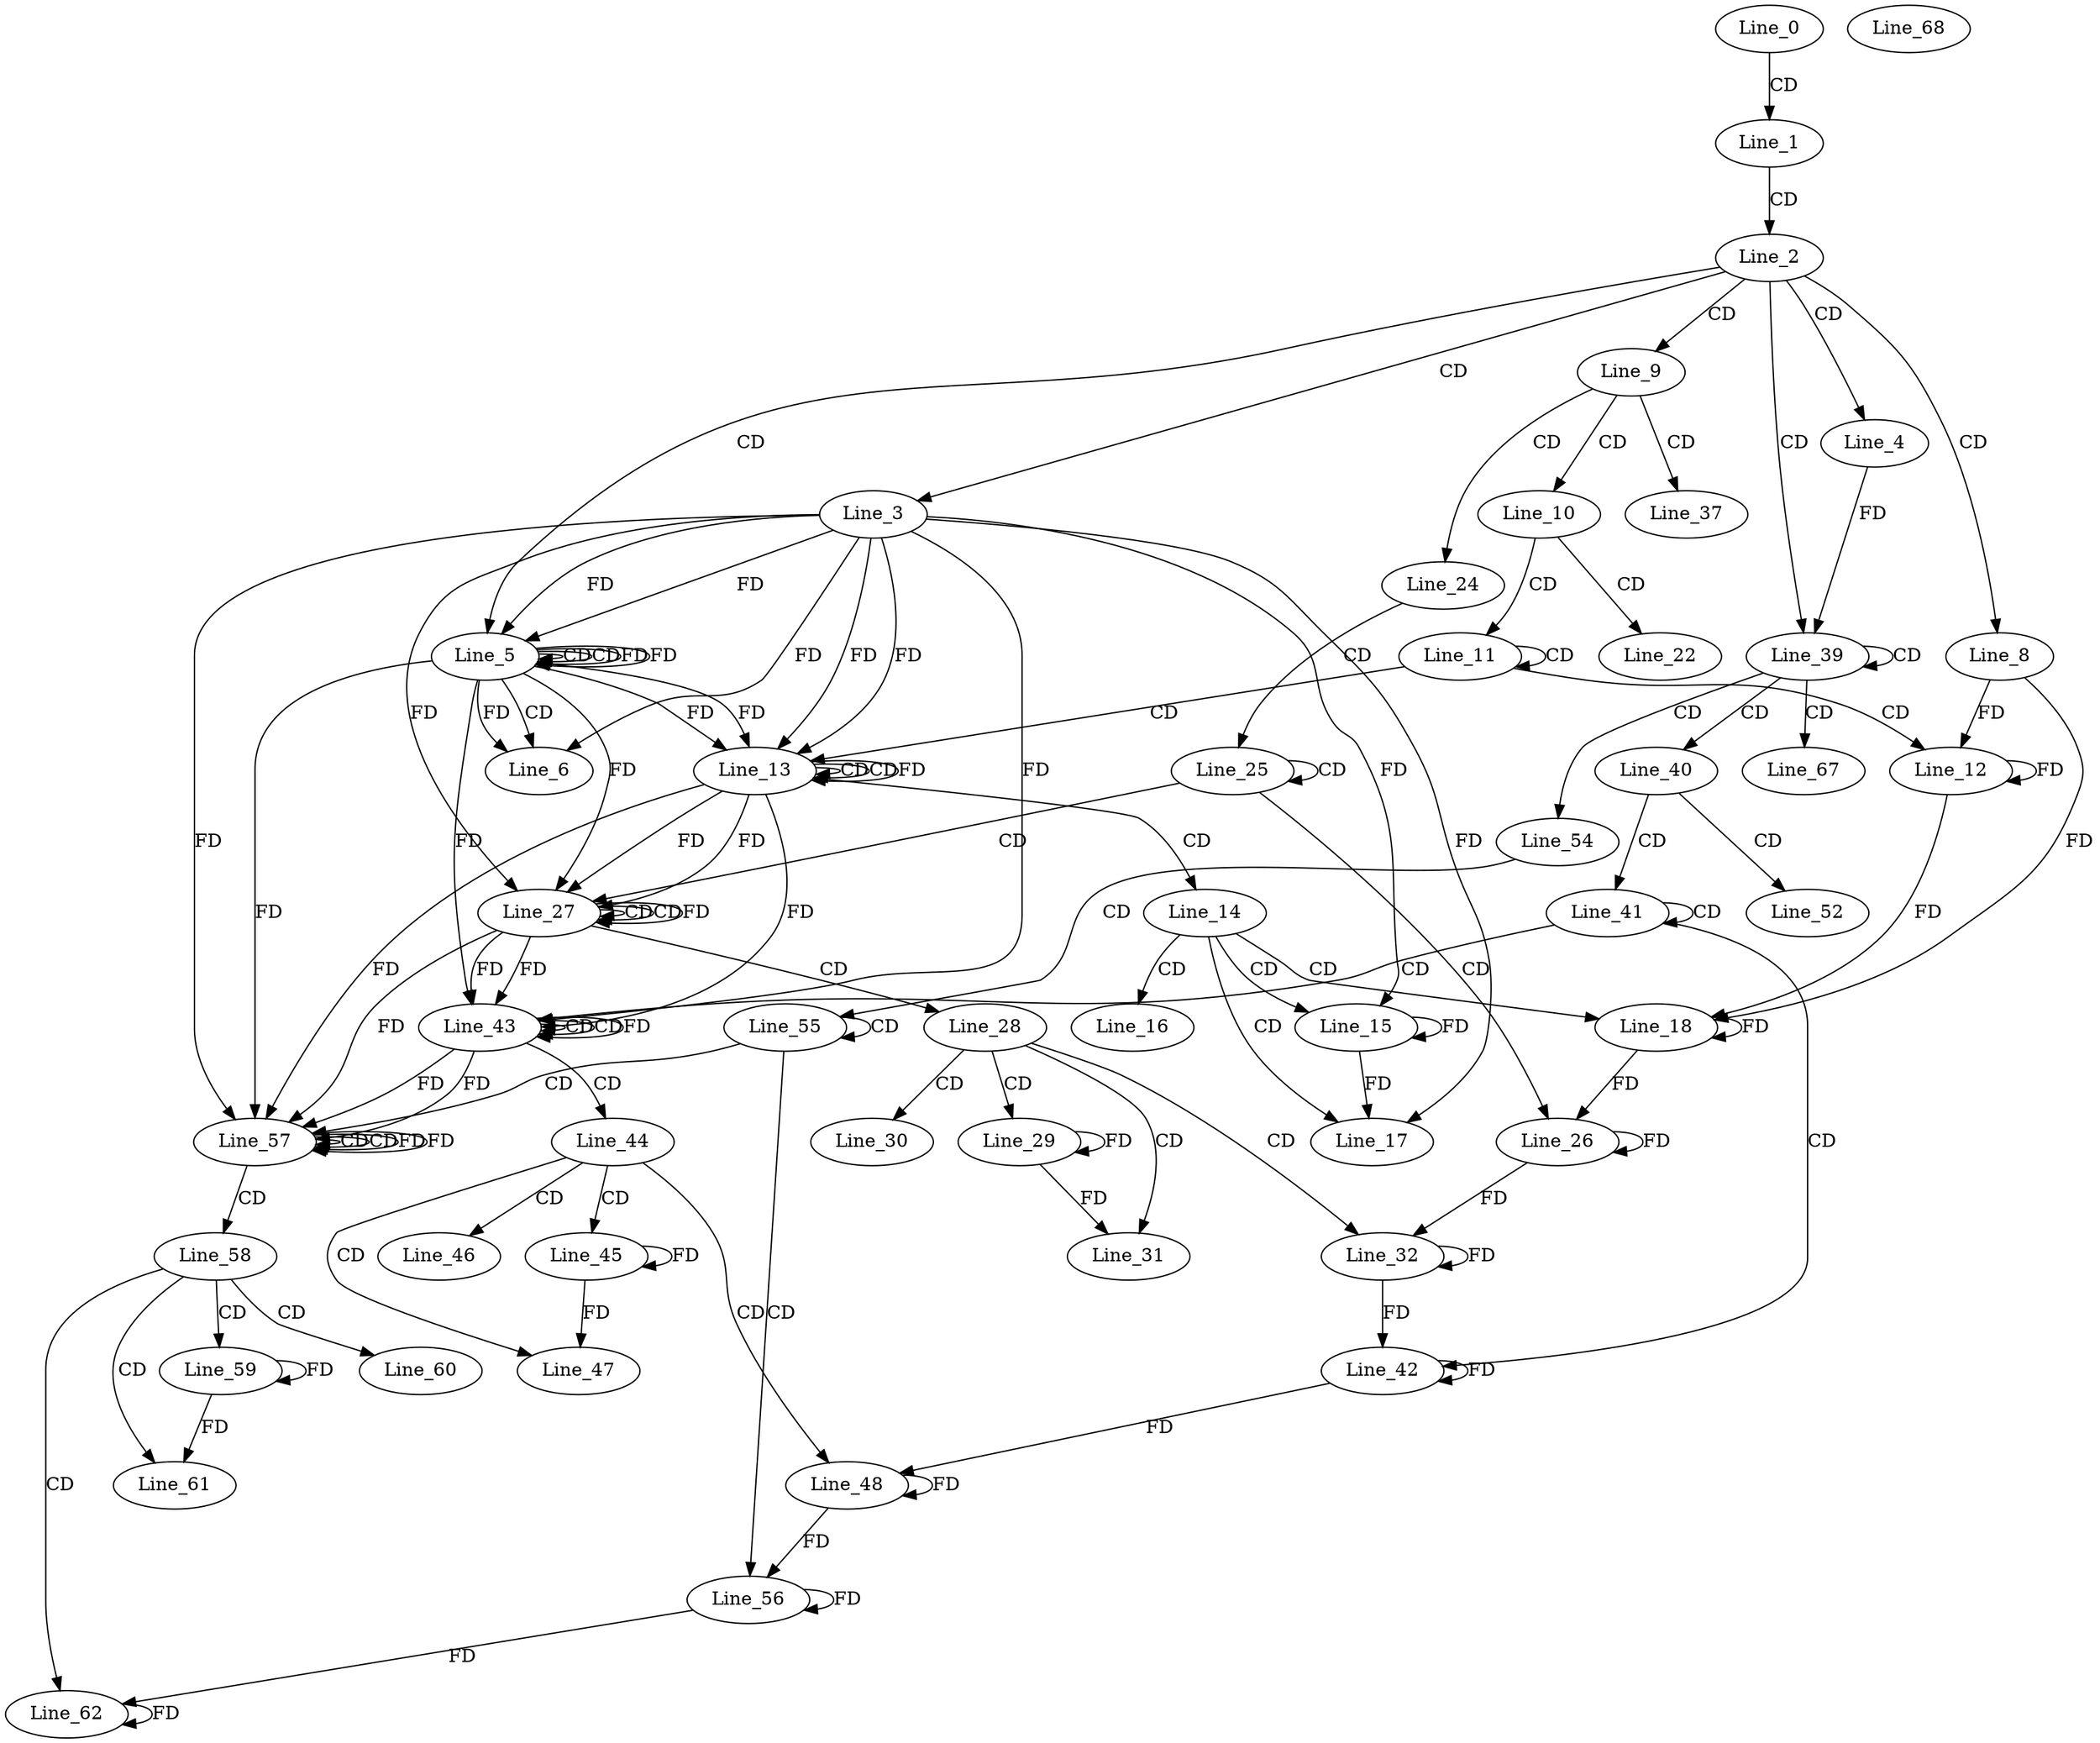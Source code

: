 digraph G {
  Line_0;
  Line_1;
  Line_2;
  Line_3;
  Line_4;
  Line_5;
  Line_5;
  Line_5;
  Line_6;
  Line_8;
  Line_9;
  Line_10;
  Line_11;
  Line_12;
  Line_13;
  Line_13;
  Line_13;
  Line_14;
  Line_15;
  Line_16;
  Line_17;
  Line_18;
  Line_22;
  Line_24;
  Line_25;
  Line_26;
  Line_27;
  Line_27;
  Line_27;
  Line_28;
  Line_29;
  Line_30;
  Line_31;
  Line_32;
  Line_37;
  Line_39;
  Line_39;
  Line_40;
  Line_41;
  Line_42;
  Line_43;
  Line_43;
  Line_43;
  Line_44;
  Line_45;
  Line_46;
  Line_47;
  Line_48;
  Line_52;
  Line_54;
  Line_55;
  Line_56;
  Line_57;
  Line_57;
  Line_57;
  Line_58;
  Line_59;
  Line_60;
  Line_61;
  Line_62;
  Line_67;
  Line_68;
  Line_0 -> Line_1 [ label="CD" ];
  Line_1 -> Line_2 [ label="CD" ];
  Line_2 -> Line_3 [ label="CD" ];
  Line_2 -> Line_4 [ label="CD" ];
  Line_2 -> Line_5 [ label="CD" ];
  Line_5 -> Line_5 [ label="CD" ];
  Line_3 -> Line_5 [ label="FD" ];
  Line_5 -> Line_5 [ label="CD" ];
  Line_5 -> Line_5 [ label="FD" ];
  Line_3 -> Line_5 [ label="FD" ];
  Line_5 -> Line_6 [ label="CD" ];
  Line_5 -> Line_6 [ label="FD" ];
  Line_3 -> Line_6 [ label="FD" ];
  Line_2 -> Line_8 [ label="CD" ];
  Line_2 -> Line_9 [ label="CD" ];
  Line_9 -> Line_10 [ label="CD" ];
  Line_10 -> Line_11 [ label="CD" ];
  Line_11 -> Line_11 [ label="CD" ];
  Line_11 -> Line_12 [ label="CD" ];
  Line_12 -> Line_12 [ label="FD" ];
  Line_8 -> Line_12 [ label="FD" ];
  Line_11 -> Line_13 [ label="CD" ];
  Line_13 -> Line_13 [ label="CD" ];
  Line_5 -> Line_13 [ label="FD" ];
  Line_3 -> Line_13 [ label="FD" ];
  Line_13 -> Line_13 [ label="CD" ];
  Line_13 -> Line_13 [ label="FD" ];
  Line_5 -> Line_13 [ label="FD" ];
  Line_3 -> Line_13 [ label="FD" ];
  Line_13 -> Line_14 [ label="CD" ];
  Line_14 -> Line_15 [ label="CD" ];
  Line_15 -> Line_15 [ label="FD" ];
  Line_3 -> Line_15 [ label="FD" ];
  Line_14 -> Line_16 [ label="CD" ];
  Line_14 -> Line_17 [ label="CD" ];
  Line_15 -> Line_17 [ label="FD" ];
  Line_3 -> Line_17 [ label="FD" ];
  Line_14 -> Line_18 [ label="CD" ];
  Line_18 -> Line_18 [ label="FD" ];
  Line_12 -> Line_18 [ label="FD" ];
  Line_8 -> Line_18 [ label="FD" ];
  Line_10 -> Line_22 [ label="CD" ];
  Line_9 -> Line_24 [ label="CD" ];
  Line_24 -> Line_25 [ label="CD" ];
  Line_25 -> Line_25 [ label="CD" ];
  Line_25 -> Line_26 [ label="CD" ];
  Line_26 -> Line_26 [ label="FD" ];
  Line_18 -> Line_26 [ label="FD" ];
  Line_25 -> Line_27 [ label="CD" ];
  Line_27 -> Line_27 [ label="CD" ];
  Line_13 -> Line_27 [ label="FD" ];
  Line_27 -> Line_27 [ label="CD" ];
  Line_27 -> Line_27 [ label="FD" ];
  Line_13 -> Line_27 [ label="FD" ];
  Line_5 -> Line_27 [ label="FD" ];
  Line_3 -> Line_27 [ label="FD" ];
  Line_27 -> Line_28 [ label="CD" ];
  Line_28 -> Line_29 [ label="CD" ];
  Line_29 -> Line_29 [ label="FD" ];
  Line_28 -> Line_30 [ label="CD" ];
  Line_28 -> Line_31 [ label="CD" ];
  Line_29 -> Line_31 [ label="FD" ];
  Line_28 -> Line_32 [ label="CD" ];
  Line_32 -> Line_32 [ label="FD" ];
  Line_26 -> Line_32 [ label="FD" ];
  Line_9 -> Line_37 [ label="CD" ];
  Line_2 -> Line_39 [ label="CD" ];
  Line_4 -> Line_39 [ label="FD" ];
  Line_39 -> Line_39 [ label="CD" ];
  Line_39 -> Line_40 [ label="CD" ];
  Line_40 -> Line_41 [ label="CD" ];
  Line_41 -> Line_41 [ label="CD" ];
  Line_41 -> Line_42 [ label="CD" ];
  Line_42 -> Line_42 [ label="FD" ];
  Line_32 -> Line_42 [ label="FD" ];
  Line_41 -> Line_43 [ label="CD" ];
  Line_43 -> Line_43 [ label="CD" ];
  Line_27 -> Line_43 [ label="FD" ];
  Line_43 -> Line_43 [ label="CD" ];
  Line_43 -> Line_43 [ label="FD" ];
  Line_27 -> Line_43 [ label="FD" ];
  Line_13 -> Line_43 [ label="FD" ];
  Line_5 -> Line_43 [ label="FD" ];
  Line_3 -> Line_43 [ label="FD" ];
  Line_43 -> Line_44 [ label="CD" ];
  Line_44 -> Line_45 [ label="CD" ];
  Line_45 -> Line_45 [ label="FD" ];
  Line_44 -> Line_46 [ label="CD" ];
  Line_44 -> Line_47 [ label="CD" ];
  Line_45 -> Line_47 [ label="FD" ];
  Line_44 -> Line_48 [ label="CD" ];
  Line_48 -> Line_48 [ label="FD" ];
  Line_42 -> Line_48 [ label="FD" ];
  Line_40 -> Line_52 [ label="CD" ];
  Line_39 -> Line_54 [ label="CD" ];
  Line_54 -> Line_55 [ label="CD" ];
  Line_55 -> Line_55 [ label="CD" ];
  Line_55 -> Line_56 [ label="CD" ];
  Line_56 -> Line_56 [ label="FD" ];
  Line_48 -> Line_56 [ label="FD" ];
  Line_55 -> Line_57 [ label="CD" ];
  Line_57 -> Line_57 [ label="CD" ];
  Line_43 -> Line_57 [ label="FD" ];
  Line_57 -> Line_57 [ label="CD" ];
  Line_57 -> Line_57 [ label="FD" ];
  Line_43 -> Line_57 [ label="FD" ];
  Line_27 -> Line_57 [ label="FD" ];
  Line_13 -> Line_57 [ label="FD" ];
  Line_5 -> Line_57 [ label="FD" ];
  Line_3 -> Line_57 [ label="FD" ];
  Line_57 -> Line_58 [ label="CD" ];
  Line_58 -> Line_59 [ label="CD" ];
  Line_59 -> Line_59 [ label="FD" ];
  Line_58 -> Line_60 [ label="CD" ];
  Line_58 -> Line_61 [ label="CD" ];
  Line_59 -> Line_61 [ label="FD" ];
  Line_58 -> Line_62 [ label="CD" ];
  Line_62 -> Line_62 [ label="FD" ];
  Line_56 -> Line_62 [ label="FD" ];
  Line_39 -> Line_67 [ label="CD" ];
  Line_5 -> Line_5 [ label="FD" ];
  Line_57 -> Line_57 [ label="FD" ];
}
